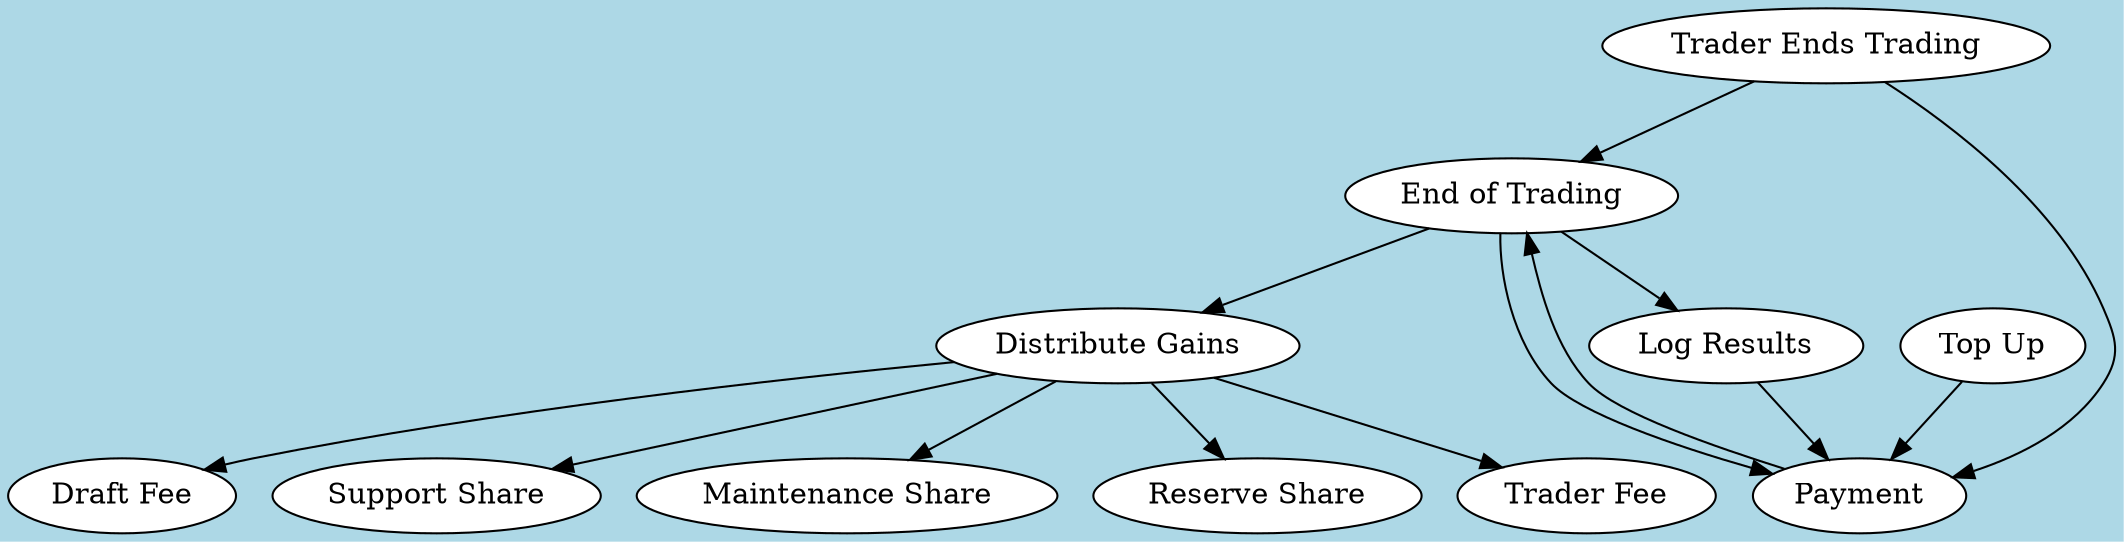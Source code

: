 digraph Lexon_cc_3 {
	graph [bgcolor=lightblue,
		concentrate=false,
		overlap=false,
		splines=true
	];
	node [fillcolor=white,
		shape=oval,
		style=filled
	];
	"End of Trading" -> "Distribute Gains";
	"End of Trading" -> "Log Results";
	"End of Trading" -> Payment;
	"Distribute Gains" -> "Draft Fee";
	"Distribute Gains" -> "Support Share";
	"Distribute Gains" -> "Maintenance Share";
	"Distribute Gains" -> "Reserve Share";
	"Distribute Gains" -> "Trader Fee";
	"Log Results" -> Payment;
	Payment -> "End of Trading";
	"Top Up" -> Payment;
	"Trader Ends Trading" -> "End of Trading";
	"Trader Ends Trading" -> Payment;
}